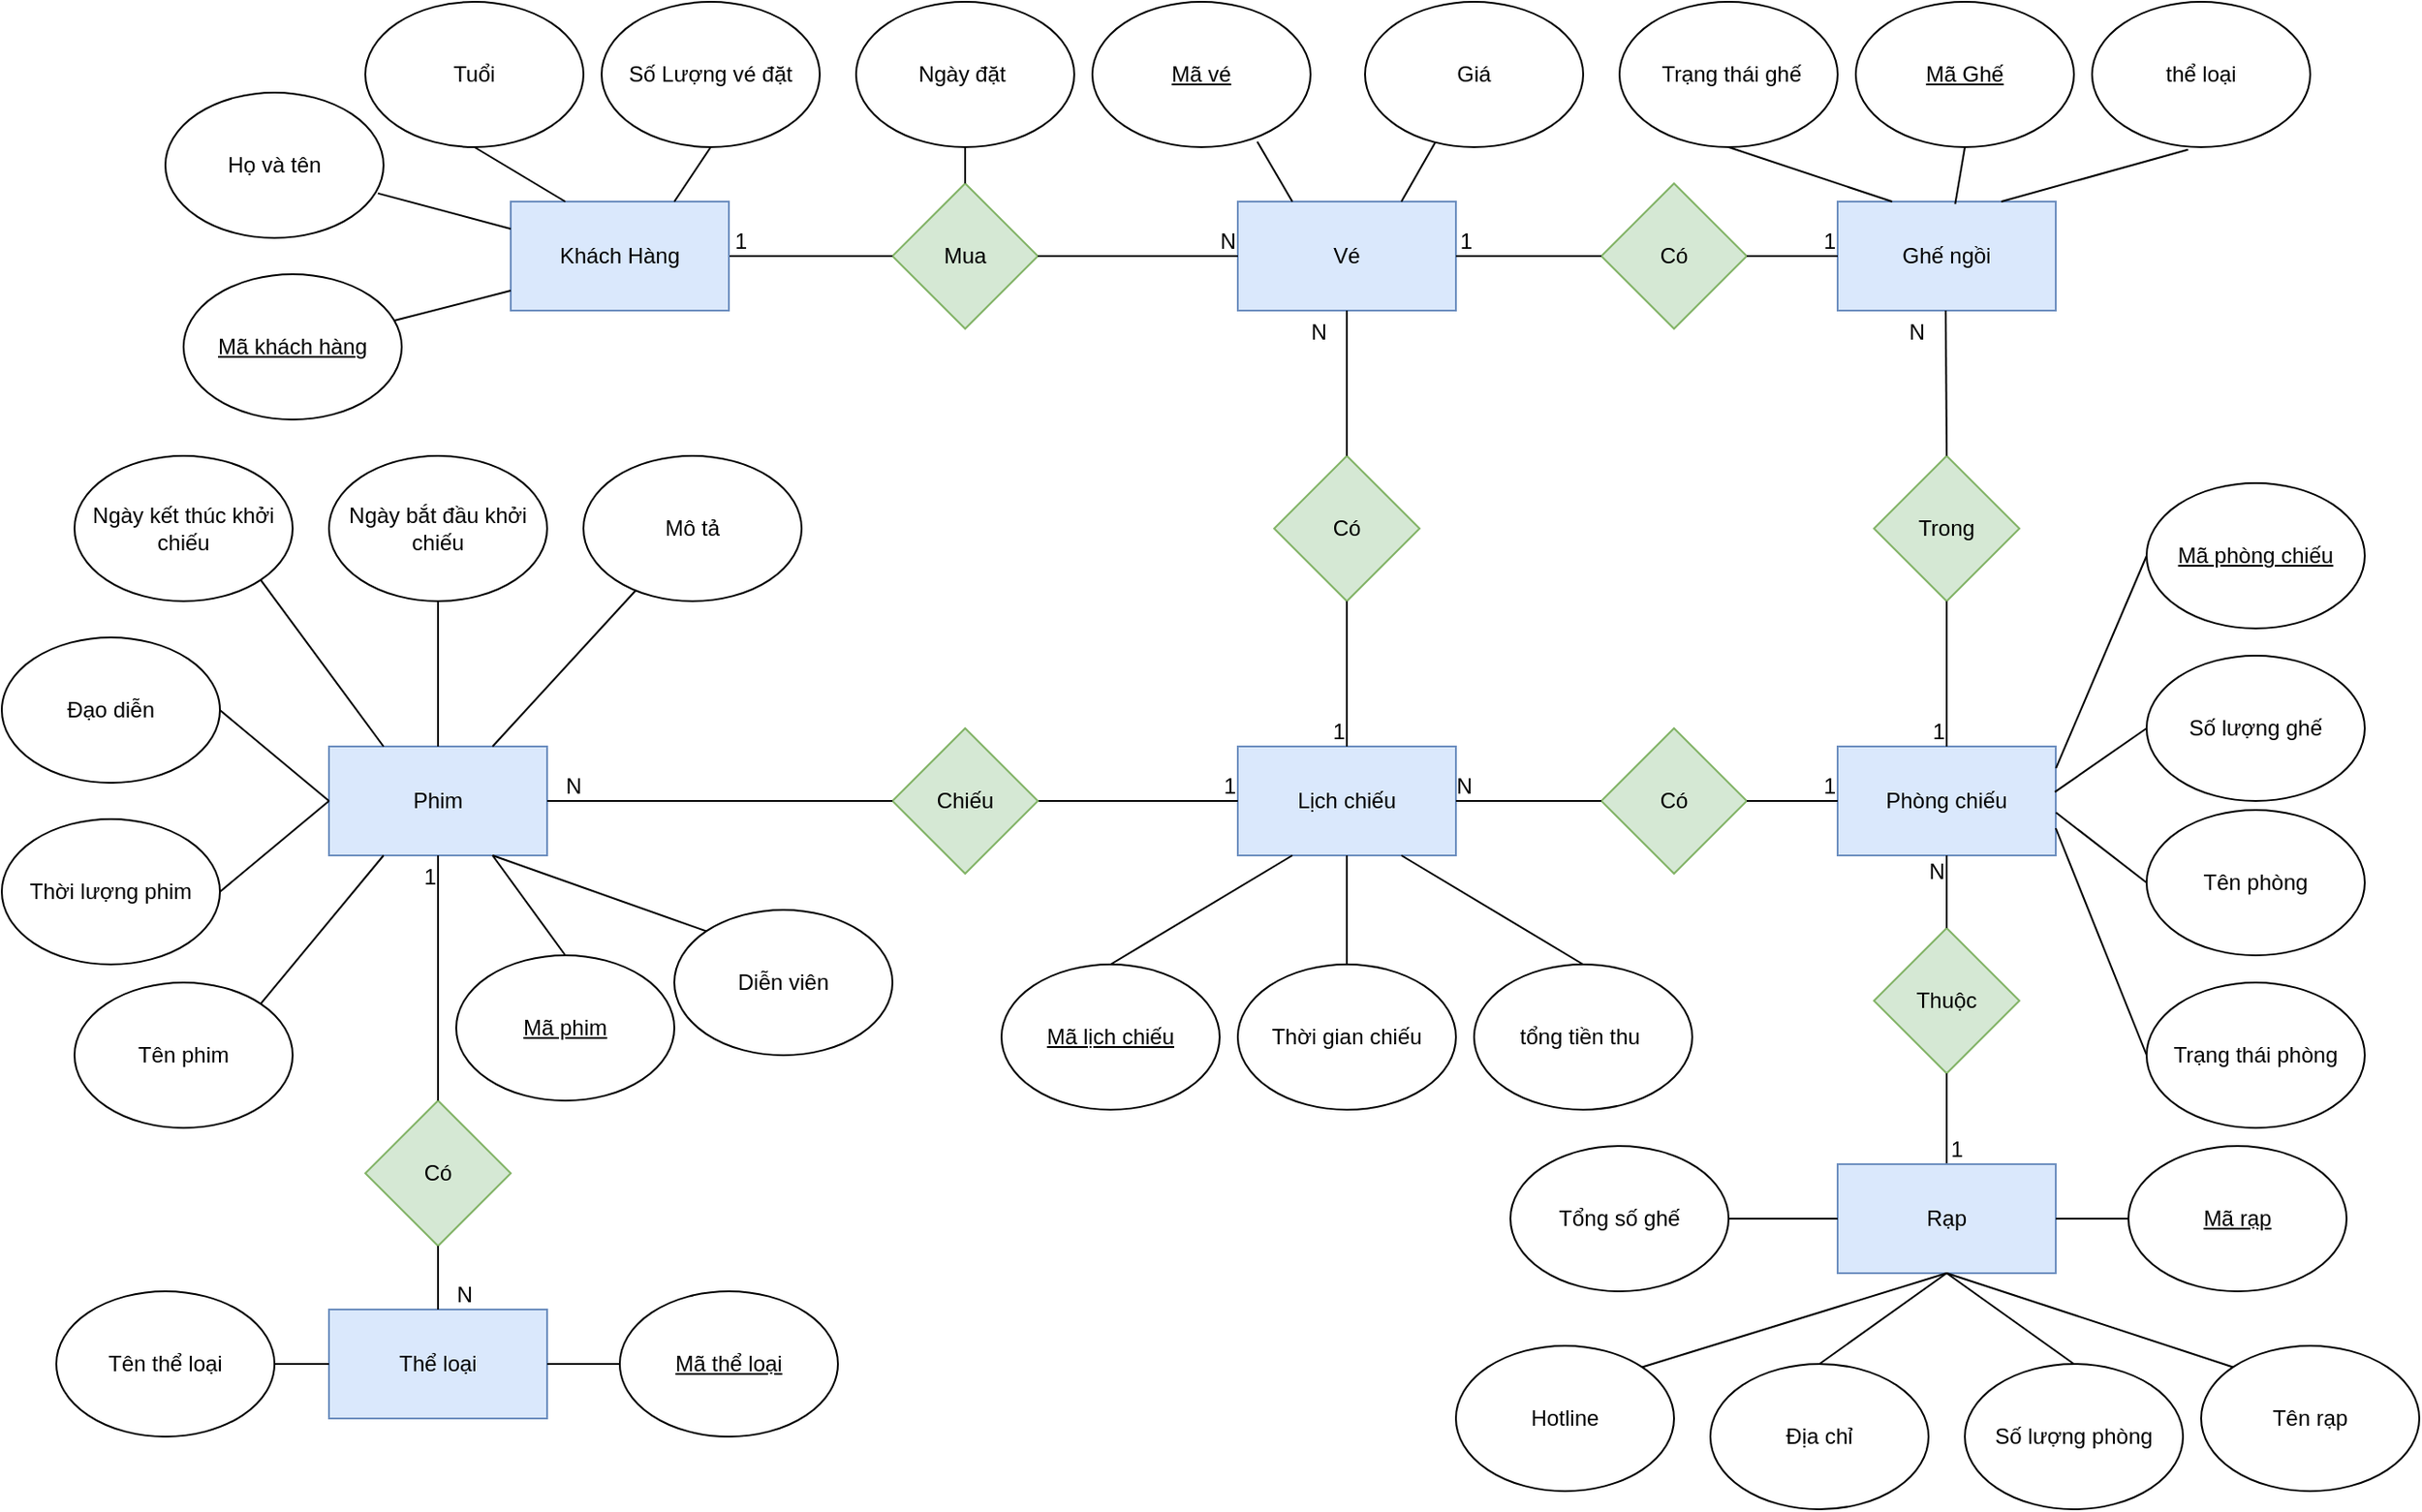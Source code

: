 <mxfile version="22.1.11" type="github">
  <diagram name="Page-1" id="MRQsqfmynDAEM94Wlj2t">
    <mxGraphModel dx="2920" dy="1992" grid="1" gridSize="10" guides="1" tooltips="1" connect="1" arrows="1" fold="1" page="1" pageScale="1" pageWidth="850" pageHeight="1100" math="0" shadow="0">
      <root>
        <mxCell id="0" />
        <mxCell id="1" parent="0" />
        <mxCell id="5ycVbWhDwv6Dx7vDLx_t-1" value="Mua" style="rhombus;whiteSpace=wrap;html=1;fillColor=#d5e8d4;strokeColor=#82b366;" vertex="1" parent="1">
          <mxGeometry x="-70" y="30" width="80" height="80" as="geometry" />
        </mxCell>
        <mxCell id="5ycVbWhDwv6Dx7vDLx_t-2" value="Vé" style="rounded=0;whiteSpace=wrap;html=1;fillColor=#dae8fc;strokeColor=#6c8ebf;" vertex="1" parent="1">
          <mxGeometry x="120" y="40" width="120" height="60" as="geometry" />
        </mxCell>
        <mxCell id="5ycVbWhDwv6Dx7vDLx_t-3" value="&lt;u&gt;Mã vé&lt;/u&gt;" style="ellipse;whiteSpace=wrap;html=1;" vertex="1" parent="1">
          <mxGeometry x="40" y="-70" width="120" height="80" as="geometry" />
        </mxCell>
        <mxCell id="5ycVbWhDwv6Dx7vDLx_t-4" value="" style="endArrow=none;html=1;rounded=0;entryX=0.756;entryY=0.963;entryDx=0;entryDy=0;exitX=0.25;exitY=0;exitDx=0;exitDy=0;entryPerimeter=0;" edge="1" parent="1" source="5ycVbWhDwv6Dx7vDLx_t-2" target="5ycVbWhDwv6Dx7vDLx_t-3">
          <mxGeometry width="50" height="50" relative="1" as="geometry">
            <mxPoint x="380" y="410" as="sourcePoint" />
            <mxPoint x="430" y="360" as="targetPoint" />
          </mxGeometry>
        </mxCell>
        <mxCell id="5ycVbWhDwv6Dx7vDLx_t-5" value="Giá" style="ellipse;whiteSpace=wrap;html=1;" vertex="1" parent="1">
          <mxGeometry x="190" y="-70" width="120" height="80" as="geometry" />
        </mxCell>
        <mxCell id="5ycVbWhDwv6Dx7vDLx_t-6" value="" style="endArrow=none;html=1;rounded=0;exitX=0.75;exitY=0;exitDx=0;exitDy=0;" edge="1" parent="1" source="5ycVbWhDwv6Dx7vDLx_t-2" target="5ycVbWhDwv6Dx7vDLx_t-5">
          <mxGeometry width="50" height="50" relative="1" as="geometry">
            <mxPoint x="450" y="160" as="sourcePoint" />
            <mxPoint x="500" y="110" as="targetPoint" />
          </mxGeometry>
        </mxCell>
        <mxCell id="5ycVbWhDwv6Dx7vDLx_t-7" value="Có" style="rhombus;whiteSpace=wrap;html=1;fillColor=#d5e8d4;strokeColor=#82b366;" vertex="1" parent="1">
          <mxGeometry x="320" y="30" width="80" height="80" as="geometry" />
        </mxCell>
        <mxCell id="5ycVbWhDwv6Dx7vDLx_t-8" value="Ghế ngồi" style="rounded=0;whiteSpace=wrap;html=1;fillColor=#dae8fc;strokeColor=#6c8ebf;" vertex="1" parent="1">
          <mxGeometry x="450" y="40" width="120" height="60" as="geometry" />
        </mxCell>
        <mxCell id="5ycVbWhDwv6Dx7vDLx_t-9" value="&amp;nbsp;Trạng thái ghế" style="ellipse;whiteSpace=wrap;html=1;" vertex="1" parent="1">
          <mxGeometry x="330" y="-70" width="120" height="80" as="geometry" />
        </mxCell>
        <mxCell id="5ycVbWhDwv6Dx7vDLx_t-10" value="thể loại" style="ellipse;whiteSpace=wrap;html=1;" vertex="1" parent="1">
          <mxGeometry x="590" y="-70" width="120" height="80" as="geometry" />
        </mxCell>
        <mxCell id="5ycVbWhDwv6Dx7vDLx_t-11" value="" style="endArrow=none;html=1;rounded=0;entryX=0.5;entryY=1;entryDx=0;entryDy=0;exitX=0.25;exitY=0;exitDx=0;exitDy=0;" edge="1" parent="1" source="5ycVbWhDwv6Dx7vDLx_t-8" target="5ycVbWhDwv6Dx7vDLx_t-9">
          <mxGeometry width="50" height="50" relative="1" as="geometry">
            <mxPoint x="240" y="220" as="sourcePoint" />
            <mxPoint x="290" y="170" as="targetPoint" />
          </mxGeometry>
        </mxCell>
        <mxCell id="5ycVbWhDwv6Dx7vDLx_t-12" value="" style="endArrow=none;html=1;rounded=0;entryX=0.44;entryY=1.017;entryDx=0;entryDy=0;entryPerimeter=0;" edge="1" parent="1" target="5ycVbWhDwv6Dx7vDLx_t-10">
          <mxGeometry width="50" height="50" relative="1" as="geometry">
            <mxPoint x="540" y="40" as="sourcePoint" />
            <mxPoint x="290" y="170" as="targetPoint" />
          </mxGeometry>
        </mxCell>
        <mxCell id="5ycVbWhDwv6Dx7vDLx_t-13" value="&lt;u&gt;Mã Ghế&lt;/u&gt;" style="ellipse;whiteSpace=wrap;html=1;" vertex="1" parent="1">
          <mxGeometry x="460" y="-70" width="120" height="80" as="geometry" />
        </mxCell>
        <mxCell id="5ycVbWhDwv6Dx7vDLx_t-14" value="" style="endArrow=none;html=1;rounded=0;entryX=0.5;entryY=1;entryDx=0;entryDy=0;exitX=0.539;exitY=0.022;exitDx=0;exitDy=0;exitPerimeter=0;" edge="1" parent="1" source="5ycVbWhDwv6Dx7vDLx_t-8" target="5ycVbWhDwv6Dx7vDLx_t-13">
          <mxGeometry width="50" height="50" relative="1" as="geometry">
            <mxPoint x="450" y="140" as="sourcePoint" />
            <mxPoint x="500" y="90" as="targetPoint" />
          </mxGeometry>
        </mxCell>
        <mxCell id="5ycVbWhDwv6Dx7vDLx_t-15" value="Lịch chiếu" style="rounded=0;whiteSpace=wrap;html=1;fillColor=#dae8fc;strokeColor=#6c8ebf;" vertex="1" parent="1">
          <mxGeometry x="120" y="340" width="120" height="60" as="geometry" />
        </mxCell>
        <mxCell id="5ycVbWhDwv6Dx7vDLx_t-16" value="&lt;u&gt;Mã lịch chiếu&lt;/u&gt;" style="ellipse;whiteSpace=wrap;html=1;" vertex="1" parent="1">
          <mxGeometry x="-10" y="460" width="120" height="80" as="geometry" />
        </mxCell>
        <mxCell id="5ycVbWhDwv6Dx7vDLx_t-17" value="" style="endArrow=none;html=1;rounded=0;exitX=0.5;exitY=0;exitDx=0;exitDy=0;entryX=0.25;entryY=1;entryDx=0;entryDy=0;" edge="1" parent="1" source="5ycVbWhDwv6Dx7vDLx_t-16" target="5ycVbWhDwv6Dx7vDLx_t-15">
          <mxGeometry width="50" height="50" relative="1" as="geometry">
            <mxPoint x="420" y="270" as="sourcePoint" />
            <mxPoint x="470" y="220" as="targetPoint" />
          </mxGeometry>
        </mxCell>
        <mxCell id="5ycVbWhDwv6Dx7vDLx_t-18" value="Thời gian chiếu" style="ellipse;whiteSpace=wrap;html=1;" vertex="1" parent="1">
          <mxGeometry x="120" y="460" width="120" height="80" as="geometry" />
        </mxCell>
        <mxCell id="5ycVbWhDwv6Dx7vDLx_t-19" value="" style="endArrow=none;html=1;rounded=0;exitX=0.5;exitY=0;exitDx=0;exitDy=0;entryX=0.5;entryY=1;entryDx=0;entryDy=0;" edge="1" parent="1" source="5ycVbWhDwv6Dx7vDLx_t-18" target="5ycVbWhDwv6Dx7vDLx_t-15">
          <mxGeometry width="50" height="50" relative="1" as="geometry">
            <mxPoint x="420" y="270" as="sourcePoint" />
            <mxPoint x="470" y="220" as="targetPoint" />
          </mxGeometry>
        </mxCell>
        <mxCell id="5ycVbWhDwv6Dx7vDLx_t-22" value="Có" style="rhombus;whiteSpace=wrap;html=1;fillColor=#d5e8d4;strokeColor=#82b366;" vertex="1" parent="1">
          <mxGeometry x="140" y="180" width="80" height="80" as="geometry" />
        </mxCell>
        <mxCell id="5ycVbWhDwv6Dx7vDLx_t-23" value="" style="endArrow=none;html=1;rounded=0;exitX=1;exitY=0.5;exitDx=0;exitDy=0;entryX=0;entryY=0.5;entryDx=0;entryDy=0;" edge="1" parent="1" source="5ycVbWhDwv6Dx7vDLx_t-1" target="5ycVbWhDwv6Dx7vDLx_t-2">
          <mxGeometry relative="1" as="geometry">
            <mxPoint x="480" y="380" as="sourcePoint" />
            <mxPoint x="640" y="380" as="targetPoint" />
          </mxGeometry>
        </mxCell>
        <mxCell id="5ycVbWhDwv6Dx7vDLx_t-24" value="N" style="resizable=0;html=1;whiteSpace=wrap;align=right;verticalAlign=bottom;" connectable="0" vertex="1" parent="5ycVbWhDwv6Dx7vDLx_t-23">
          <mxGeometry x="1" relative="1" as="geometry" />
        </mxCell>
        <mxCell id="5ycVbWhDwv6Dx7vDLx_t-25" value="" style="endArrow=none;html=1;rounded=0;entryX=1;entryY=0.5;entryDx=0;entryDy=0;exitX=0;exitY=0.5;exitDx=0;exitDy=0;" edge="1" parent="1" source="5ycVbWhDwv6Dx7vDLx_t-1" target="5ycVbWhDwv6Dx7vDLx_t-73">
          <mxGeometry relative="1" as="geometry">
            <mxPoint x="130" y="170" as="sourcePoint" />
            <mxPoint x="80" y="170" as="targetPoint" />
            <Array as="points" />
          </mxGeometry>
        </mxCell>
        <mxCell id="5ycVbWhDwv6Dx7vDLx_t-26" value="1" style="resizable=0;html=1;whiteSpace=wrap;align=right;verticalAlign=bottom;" connectable="0" vertex="1" parent="5ycVbWhDwv6Dx7vDLx_t-25">
          <mxGeometry x="1" relative="1" as="geometry">
            <mxPoint x="11" as="offset" />
          </mxGeometry>
        </mxCell>
        <mxCell id="5ycVbWhDwv6Dx7vDLx_t-27" value="" style="endArrow=none;html=1;rounded=0;entryX=1;entryY=0.5;entryDx=0;entryDy=0;exitX=0;exitY=0.5;exitDx=0;exitDy=0;" edge="1" parent="1" source="5ycVbWhDwv6Dx7vDLx_t-7" target="5ycVbWhDwv6Dx7vDLx_t-2">
          <mxGeometry relative="1" as="geometry">
            <mxPoint x="440" y="300" as="sourcePoint" />
            <mxPoint x="600" y="300" as="targetPoint" />
          </mxGeometry>
        </mxCell>
        <mxCell id="5ycVbWhDwv6Dx7vDLx_t-28" value="1" style="resizable=0;html=1;whiteSpace=wrap;align=right;verticalAlign=bottom;" connectable="0" vertex="1" parent="5ycVbWhDwv6Dx7vDLx_t-27">
          <mxGeometry x="1" relative="1" as="geometry">
            <mxPoint x="10" as="offset" />
          </mxGeometry>
        </mxCell>
        <mxCell id="5ycVbWhDwv6Dx7vDLx_t-29" value="" style="endArrow=none;html=1;rounded=0;exitX=1;exitY=0.5;exitDx=0;exitDy=0;entryX=0;entryY=0.5;entryDx=0;entryDy=0;" edge="1" parent="1" source="5ycVbWhDwv6Dx7vDLx_t-7" target="5ycVbWhDwv6Dx7vDLx_t-8">
          <mxGeometry relative="1" as="geometry">
            <mxPoint x="600" y="170" as="sourcePoint" />
            <mxPoint x="650" y="170" as="targetPoint" />
          </mxGeometry>
        </mxCell>
        <mxCell id="5ycVbWhDwv6Dx7vDLx_t-30" value="1" style="resizable=0;html=1;whiteSpace=wrap;align=right;verticalAlign=bottom;" connectable="0" vertex="1" parent="5ycVbWhDwv6Dx7vDLx_t-29">
          <mxGeometry x="1" relative="1" as="geometry" />
        </mxCell>
        <mxCell id="5ycVbWhDwv6Dx7vDLx_t-31" value="" style="endArrow=none;html=1;rounded=0;entryX=0.5;entryY=1;entryDx=0;entryDy=0;exitX=0.5;exitY=0;exitDx=0;exitDy=0;" edge="1" parent="1" source="5ycVbWhDwv6Dx7vDLx_t-22" target="5ycVbWhDwv6Dx7vDLx_t-2">
          <mxGeometry relative="1" as="geometry">
            <mxPoint x="330" y="280" as="sourcePoint" />
            <mxPoint x="490" y="280" as="targetPoint" />
          </mxGeometry>
        </mxCell>
        <mxCell id="5ycVbWhDwv6Dx7vDLx_t-32" value="N" style="resizable=0;html=1;whiteSpace=wrap;align=right;verticalAlign=bottom;" connectable="0" vertex="1" parent="5ycVbWhDwv6Dx7vDLx_t-31">
          <mxGeometry x="1" relative="1" as="geometry">
            <mxPoint x="-10" y="20" as="offset" />
          </mxGeometry>
        </mxCell>
        <mxCell id="5ycVbWhDwv6Dx7vDLx_t-130" value="1" style="resizable=0;html=1;whiteSpace=wrap;align=right;verticalAlign=bottom;" connectable="0" vertex="1" parent="5ycVbWhDwv6Dx7vDLx_t-31">
          <mxGeometry x="1" relative="1" as="geometry">
            <mxPoint y="240" as="offset" />
          </mxGeometry>
        </mxCell>
        <mxCell id="5ycVbWhDwv6Dx7vDLx_t-33" value="" style="endArrow=none;html=1;rounded=0;exitX=0.5;exitY=0;exitDx=0;exitDy=0;entryX=0.5;entryY=1;entryDx=0;entryDy=0;" edge="1" parent="1" source="5ycVbWhDwv6Dx7vDLx_t-15" target="5ycVbWhDwv6Dx7vDLx_t-22">
          <mxGeometry relative="1" as="geometry">
            <mxPoint x="240" y="420" as="sourcePoint" />
            <mxPoint x="360" y="410" as="targetPoint" />
          </mxGeometry>
        </mxCell>
        <mxCell id="5ycVbWhDwv6Dx7vDLx_t-35" value="Phòng chiếu" style="rounded=0;whiteSpace=wrap;html=1;fillColor=#dae8fc;strokeColor=#6c8ebf;" vertex="1" parent="1">
          <mxGeometry x="450" y="340" width="120" height="60" as="geometry" />
        </mxCell>
        <mxCell id="5ycVbWhDwv6Dx7vDLx_t-36" value="&lt;u&gt;Mã phòng chiếu&lt;/u&gt;" style="ellipse;whiteSpace=wrap;html=1;" vertex="1" parent="1">
          <mxGeometry x="620" y="195" width="120" height="80" as="geometry" />
        </mxCell>
        <mxCell id="5ycVbWhDwv6Dx7vDLx_t-37" value="Số lượng ghế" style="ellipse;whiteSpace=wrap;html=1;" vertex="1" parent="1">
          <mxGeometry x="620" y="290" width="120" height="80" as="geometry" />
        </mxCell>
        <mxCell id="5ycVbWhDwv6Dx7vDLx_t-38" value="Tên phòng" style="ellipse;whiteSpace=wrap;html=1;" vertex="1" parent="1">
          <mxGeometry x="620" y="375" width="120" height="80" as="geometry" />
        </mxCell>
        <mxCell id="5ycVbWhDwv6Dx7vDLx_t-39" value="" style="endArrow=none;html=1;rounded=0;entryX=0;entryY=0.5;entryDx=0;entryDy=0;exitX=1.001;exitY=0.199;exitDx=0;exitDy=0;exitPerimeter=0;" edge="1" parent="1" source="5ycVbWhDwv6Dx7vDLx_t-35" target="5ycVbWhDwv6Dx7vDLx_t-36">
          <mxGeometry width="50" height="50" relative="1" as="geometry">
            <mxPoint x="590" y="500" as="sourcePoint" />
            <mxPoint x="640" y="450" as="targetPoint" />
          </mxGeometry>
        </mxCell>
        <mxCell id="5ycVbWhDwv6Dx7vDLx_t-40" value="" style="endArrow=none;html=1;rounded=0;entryX=0;entryY=0.5;entryDx=0;entryDy=0;exitX=0.996;exitY=0.418;exitDx=0;exitDy=0;exitPerimeter=0;" edge="1" parent="1" source="5ycVbWhDwv6Dx7vDLx_t-35" target="5ycVbWhDwv6Dx7vDLx_t-37">
          <mxGeometry width="50" height="50" relative="1" as="geometry">
            <mxPoint x="590" y="500" as="sourcePoint" />
            <mxPoint x="640" y="450" as="targetPoint" />
          </mxGeometry>
        </mxCell>
        <mxCell id="5ycVbWhDwv6Dx7vDLx_t-41" value="" style="endArrow=none;html=1;rounded=0;entryX=0;entryY=0.5;entryDx=0;entryDy=0;exitX=1.001;exitY=0.606;exitDx=0;exitDy=0;exitPerimeter=0;" edge="1" parent="1" source="5ycVbWhDwv6Dx7vDLx_t-35" target="5ycVbWhDwv6Dx7vDLx_t-38">
          <mxGeometry width="50" height="50" relative="1" as="geometry">
            <mxPoint x="590" y="500" as="sourcePoint" />
            <mxPoint x="640" y="450" as="targetPoint" />
          </mxGeometry>
        </mxCell>
        <mxCell id="5ycVbWhDwv6Dx7vDLx_t-42" value="Có" style="rhombus;whiteSpace=wrap;html=1;fillColor=#d5e8d4;strokeColor=#82b366;" vertex="1" parent="1">
          <mxGeometry x="320" y="330" width="80" height="80" as="geometry" />
        </mxCell>
        <mxCell id="5ycVbWhDwv6Dx7vDLx_t-43" value="" style="endArrow=none;html=1;rounded=0;entryX=1;entryY=0.5;entryDx=0;entryDy=0;exitX=0;exitY=0.5;exitDx=0;exitDy=0;" edge="1" parent="1" source="5ycVbWhDwv6Dx7vDLx_t-42" target="5ycVbWhDwv6Dx7vDLx_t-15">
          <mxGeometry relative="1" as="geometry">
            <mxPoint x="370" y="370" as="sourcePoint" />
            <mxPoint x="490" y="330" as="targetPoint" />
          </mxGeometry>
        </mxCell>
        <mxCell id="5ycVbWhDwv6Dx7vDLx_t-44" value="N" style="resizable=0;html=1;whiteSpace=wrap;align=right;verticalAlign=bottom;" connectable="0" vertex="1" parent="5ycVbWhDwv6Dx7vDLx_t-43">
          <mxGeometry x="1" relative="1" as="geometry">
            <mxPoint x="10" as="offset" />
          </mxGeometry>
        </mxCell>
        <mxCell id="5ycVbWhDwv6Dx7vDLx_t-45" value="" style="endArrow=none;html=1;rounded=0;exitX=1;exitY=0.5;exitDx=0;exitDy=0;entryX=0;entryY=0.5;entryDx=0;entryDy=0;" edge="1" parent="1" source="5ycVbWhDwv6Dx7vDLx_t-42" target="5ycVbWhDwv6Dx7vDLx_t-35">
          <mxGeometry relative="1" as="geometry">
            <mxPoint x="500" y="370" as="sourcePoint" />
            <mxPoint x="660" y="370" as="targetPoint" />
          </mxGeometry>
        </mxCell>
        <mxCell id="5ycVbWhDwv6Dx7vDLx_t-46" value="1" style="resizable=0;html=1;whiteSpace=wrap;align=right;verticalAlign=bottom;" connectable="0" vertex="1" parent="5ycVbWhDwv6Dx7vDLx_t-45">
          <mxGeometry x="1" relative="1" as="geometry" />
        </mxCell>
        <mxCell id="5ycVbWhDwv6Dx7vDLx_t-47" value="Thuộc" style="rhombus;whiteSpace=wrap;html=1;fillColor=#d5e8d4;strokeColor=#82b366;" vertex="1" parent="1">
          <mxGeometry x="470" y="440" width="80" height="80" as="geometry" />
        </mxCell>
        <mxCell id="5ycVbWhDwv6Dx7vDLx_t-48" value="" style="endArrow=none;html=1;rounded=0;entryX=0.5;entryY=1;entryDx=0;entryDy=0;exitX=0.5;exitY=0;exitDx=0;exitDy=0;" edge="1" parent="1" source="5ycVbWhDwv6Dx7vDLx_t-47" target="5ycVbWhDwv6Dx7vDLx_t-35">
          <mxGeometry relative="1" as="geometry">
            <mxPoint x="640" y="500" as="sourcePoint" />
            <mxPoint x="800" y="500" as="targetPoint" />
          </mxGeometry>
        </mxCell>
        <mxCell id="5ycVbWhDwv6Dx7vDLx_t-49" value="N" style="resizable=0;html=1;whiteSpace=wrap;align=right;verticalAlign=bottom;" connectable="0" vertex="1" parent="5ycVbWhDwv6Dx7vDLx_t-48">
          <mxGeometry x="1" relative="1" as="geometry">
            <mxPoint y="17" as="offset" />
          </mxGeometry>
        </mxCell>
        <mxCell id="5ycVbWhDwv6Dx7vDLx_t-50" value="" style="endArrow=none;html=1;rounded=0;entryX=0.5;entryY=0;entryDx=0;entryDy=0;exitX=0.5;exitY=1;exitDx=0;exitDy=0;" edge="1" parent="1" source="5ycVbWhDwv6Dx7vDLx_t-47" target="5ycVbWhDwv6Dx7vDLx_t-52">
          <mxGeometry relative="1" as="geometry">
            <mxPoint x="580" y="600" as="sourcePoint" />
            <mxPoint x="740" y="600" as="targetPoint" />
          </mxGeometry>
        </mxCell>
        <mxCell id="5ycVbWhDwv6Dx7vDLx_t-51" value="1" style="resizable=0;html=1;whiteSpace=wrap;align=right;verticalAlign=bottom;" connectable="0" vertex="1" parent="5ycVbWhDwv6Dx7vDLx_t-50">
          <mxGeometry x="1" relative="1" as="geometry">
            <mxPoint x="10" as="offset" />
          </mxGeometry>
        </mxCell>
        <mxCell id="5ycVbWhDwv6Dx7vDLx_t-52" value="Rạp" style="rounded=0;whiteSpace=wrap;html=1;fillColor=#dae8fc;strokeColor=#6c8ebf;" vertex="1" parent="1">
          <mxGeometry x="450" y="570" width="120" height="60" as="geometry" />
        </mxCell>
        <mxCell id="5ycVbWhDwv6Dx7vDLx_t-53" value="&lt;u&gt;Mã rạp&lt;/u&gt;" style="ellipse;whiteSpace=wrap;html=1;" vertex="1" parent="1">
          <mxGeometry x="610" y="560" width="120" height="80" as="geometry" />
        </mxCell>
        <mxCell id="5ycVbWhDwv6Dx7vDLx_t-54" value="" style="endArrow=none;html=1;rounded=0;entryX=1;entryY=0.5;entryDx=0;entryDy=0;exitX=0;exitY=0.5;exitDx=0;exitDy=0;" edge="1" parent="1" source="5ycVbWhDwv6Dx7vDLx_t-53" target="5ycVbWhDwv6Dx7vDLx_t-52">
          <mxGeometry width="50" height="50" relative="1" as="geometry">
            <mxPoint x="510" y="600" as="sourcePoint" />
            <mxPoint x="560" y="550" as="targetPoint" />
          </mxGeometry>
        </mxCell>
        <mxCell id="5ycVbWhDwv6Dx7vDLx_t-55" value="Tên rạp" style="ellipse;whiteSpace=wrap;html=1;" vertex="1" parent="1">
          <mxGeometry x="650" y="670" width="120" height="80" as="geometry" />
        </mxCell>
        <mxCell id="5ycVbWhDwv6Dx7vDLx_t-56" value="" style="endArrow=none;html=1;rounded=0;entryX=0.5;entryY=1;entryDx=0;entryDy=0;exitX=0;exitY=0;exitDx=0;exitDy=0;" edge="1" parent="1" source="5ycVbWhDwv6Dx7vDLx_t-55" target="5ycVbWhDwv6Dx7vDLx_t-52">
          <mxGeometry width="50" height="50" relative="1" as="geometry">
            <mxPoint x="500" y="760" as="sourcePoint" />
            <mxPoint x="550" y="710" as="targetPoint" />
          </mxGeometry>
        </mxCell>
        <mxCell id="5ycVbWhDwv6Dx7vDLx_t-57" value="Trong" style="rhombus;whiteSpace=wrap;html=1;fillColor=#d5e8d4;strokeColor=#82b366;" vertex="1" parent="1">
          <mxGeometry x="470" y="180" width="80" height="80" as="geometry" />
        </mxCell>
        <mxCell id="5ycVbWhDwv6Dx7vDLx_t-58" value="" style="endArrow=none;html=1;rounded=0;entryX=0.5;entryY=1;entryDx=0;entryDy=0;exitX=0.5;exitY=0;exitDx=0;exitDy=0;" edge="1" parent="1" source="5ycVbWhDwv6Dx7vDLx_t-57">
          <mxGeometry relative="1" as="geometry">
            <mxPoint x="509" y="150" as="sourcePoint" />
            <mxPoint x="509.47" y="100" as="targetPoint" />
          </mxGeometry>
        </mxCell>
        <mxCell id="5ycVbWhDwv6Dx7vDLx_t-59" value="N" style="resizable=0;html=1;whiteSpace=wrap;align=right;verticalAlign=bottom;" connectable="0" vertex="1" parent="5ycVbWhDwv6Dx7vDLx_t-58">
          <mxGeometry x="1" relative="1" as="geometry">
            <mxPoint x="-10" y="20" as="offset" />
          </mxGeometry>
        </mxCell>
        <mxCell id="5ycVbWhDwv6Dx7vDLx_t-60" value="" style="endArrow=none;html=1;rounded=0;exitX=0.5;exitY=1;exitDx=0;exitDy=0;entryX=0.5;entryY=0;entryDx=0;entryDy=0;" edge="1" parent="1" source="5ycVbWhDwv6Dx7vDLx_t-57" target="5ycVbWhDwv6Dx7vDLx_t-35">
          <mxGeometry relative="1" as="geometry">
            <mxPoint x="630" y="360" as="sourcePoint" />
            <mxPoint x="790" y="360" as="targetPoint" />
          </mxGeometry>
        </mxCell>
        <mxCell id="5ycVbWhDwv6Dx7vDLx_t-61" value="1" style="resizable=0;html=1;whiteSpace=wrap;align=right;verticalAlign=bottom;" connectable="0" vertex="1" parent="5ycVbWhDwv6Dx7vDLx_t-60">
          <mxGeometry x="1" relative="1" as="geometry" />
        </mxCell>
        <mxCell id="5ycVbWhDwv6Dx7vDLx_t-62" value="" style="endArrow=none;html=1;rounded=0;entryX=0;entryY=0.5;entryDx=0;entryDy=0;exitX=1;exitY=0.5;exitDx=0;exitDy=0;" edge="1" parent="1" source="5ycVbWhDwv6Dx7vDLx_t-64" target="5ycVbWhDwv6Dx7vDLx_t-15">
          <mxGeometry relative="1" as="geometry">
            <mxPoint x="20" y="370" as="sourcePoint" />
            <mxPoint x="90" y="390" as="targetPoint" />
          </mxGeometry>
        </mxCell>
        <mxCell id="5ycVbWhDwv6Dx7vDLx_t-63" value="1" style="resizable=0;html=1;whiteSpace=wrap;align=right;verticalAlign=bottom;" connectable="0" vertex="1" parent="5ycVbWhDwv6Dx7vDLx_t-62">
          <mxGeometry x="1" relative="1" as="geometry" />
        </mxCell>
        <mxCell id="5ycVbWhDwv6Dx7vDLx_t-64" value="Chiếu" style="rhombus;whiteSpace=wrap;html=1;fillColor=#d5e8d4;strokeColor=#82b366;" vertex="1" parent="1">
          <mxGeometry x="-70" y="330" width="80" height="80" as="geometry" />
        </mxCell>
        <mxCell id="5ycVbWhDwv6Dx7vDLx_t-65" value="Phim" style="rounded=0;whiteSpace=wrap;html=1;fillColor=#dae8fc;strokeColor=#6c8ebf;" vertex="1" parent="1">
          <mxGeometry x="-380" y="340" width="120" height="60" as="geometry" />
        </mxCell>
        <mxCell id="5ycVbWhDwv6Dx7vDLx_t-67" value="&lt;u&gt;Mã phim&lt;/u&gt;" style="ellipse;whiteSpace=wrap;html=1;" vertex="1" parent="1">
          <mxGeometry x="-310" y="455" width="120" height="80" as="geometry" />
        </mxCell>
        <mxCell id="5ycVbWhDwv6Dx7vDLx_t-69" value="" style="endArrow=none;html=1;rounded=0;exitX=0.5;exitY=0;exitDx=0;exitDy=0;" edge="1" parent="1" source="5ycVbWhDwv6Dx7vDLx_t-67">
          <mxGeometry width="50" height="50" relative="1" as="geometry">
            <mxPoint x="-20" y="570" as="sourcePoint" />
            <mxPoint x="-290" y="400" as="targetPoint" />
          </mxGeometry>
        </mxCell>
        <mxCell id="5ycVbWhDwv6Dx7vDLx_t-70" value="Thời lượng phim" style="ellipse;whiteSpace=wrap;html=1;" vertex="1" parent="1">
          <mxGeometry x="-560" y="380" width="120" height="80" as="geometry" />
        </mxCell>
        <mxCell id="5ycVbWhDwv6Dx7vDLx_t-71" value="" style="endArrow=none;html=1;rounded=0;exitX=1;exitY=0.5;exitDx=0;exitDy=0;" edge="1" parent="1" source="5ycVbWhDwv6Dx7vDLx_t-70">
          <mxGeometry width="50" height="50" relative="1" as="geometry">
            <mxPoint x="-130" y="580" as="sourcePoint" />
            <mxPoint x="-380" y="370" as="targetPoint" />
            <Array as="points" />
          </mxGeometry>
        </mxCell>
        <mxCell id="5ycVbWhDwv6Dx7vDLx_t-72" value="Thể loại" style="rounded=0;whiteSpace=wrap;html=1;fillColor=#dae8fc;strokeColor=#6c8ebf;" vertex="1" parent="1">
          <mxGeometry x="-380" y="650" width="120" height="60" as="geometry" />
        </mxCell>
        <mxCell id="5ycVbWhDwv6Dx7vDLx_t-73" value="Khách Hàng" style="rounded=0;whiteSpace=wrap;html=1;fillColor=#dae8fc;strokeColor=#6c8ebf;" vertex="1" parent="1">
          <mxGeometry x="-280" y="40" width="120" height="60" as="geometry" />
        </mxCell>
        <mxCell id="5ycVbWhDwv6Dx7vDLx_t-74" value="Có" style="rhombus;whiteSpace=wrap;html=1;fillColor=#d5e8d4;strokeColor=#82b366;" vertex="1" parent="1">
          <mxGeometry x="-360" y="535" width="80" height="80" as="geometry" />
        </mxCell>
        <mxCell id="5ycVbWhDwv6Dx7vDLx_t-75" value="" style="endArrow=none;html=1;rounded=0;exitX=0.5;exitY=0;exitDx=0;exitDy=0;" edge="1" parent="1" source="5ycVbWhDwv6Dx7vDLx_t-74">
          <mxGeometry relative="1" as="geometry">
            <mxPoint x="-10" y="400" as="sourcePoint" />
            <mxPoint x="-320" y="400" as="targetPoint" />
            <Array as="points" />
          </mxGeometry>
        </mxCell>
        <mxCell id="5ycVbWhDwv6Dx7vDLx_t-76" value="1" style="resizable=0;html=1;whiteSpace=wrap;align=right;verticalAlign=bottom;" connectable="0" vertex="1" parent="5ycVbWhDwv6Dx7vDLx_t-75">
          <mxGeometry x="1" relative="1" as="geometry">
            <mxPoint y="20" as="offset" />
          </mxGeometry>
        </mxCell>
        <mxCell id="5ycVbWhDwv6Dx7vDLx_t-77" value="" style="endArrow=none;html=1;rounded=0;entryX=0.5;entryY=0;entryDx=0;entryDy=0;exitX=0.5;exitY=1;exitDx=0;exitDy=0;" edge="1" parent="1" source="5ycVbWhDwv6Dx7vDLx_t-74" target="5ycVbWhDwv6Dx7vDLx_t-72">
          <mxGeometry relative="1" as="geometry">
            <mxPoint x="-170" y="540" as="sourcePoint" />
            <mxPoint x="150" y="400" as="targetPoint" />
          </mxGeometry>
        </mxCell>
        <mxCell id="5ycVbWhDwv6Dx7vDLx_t-78" value="N" style="resizable=0;html=1;whiteSpace=wrap;align=right;verticalAlign=bottom;" connectable="0" vertex="1" parent="5ycVbWhDwv6Dx7vDLx_t-77">
          <mxGeometry x="1" relative="1" as="geometry">
            <mxPoint x="20" as="offset" />
          </mxGeometry>
        </mxCell>
        <mxCell id="5ycVbWhDwv6Dx7vDLx_t-79" value="&lt;u&gt;Mã thể loại&lt;/u&gt;" style="ellipse;whiteSpace=wrap;html=1;" vertex="1" parent="1">
          <mxGeometry x="-220" y="640" width="120" height="80" as="geometry" />
        </mxCell>
        <mxCell id="5ycVbWhDwv6Dx7vDLx_t-80" value="" style="endArrow=none;html=1;rounded=0;exitX=0;exitY=0.5;exitDx=0;exitDy=0;entryX=1;entryY=0.5;entryDx=0;entryDy=0;" edge="1" parent="1" source="5ycVbWhDwv6Dx7vDLx_t-79" target="5ycVbWhDwv6Dx7vDLx_t-72">
          <mxGeometry width="50" height="50" relative="1" as="geometry">
            <mxPoint x="280" y="949.62" as="sourcePoint" />
            <mxPoint x="330" y="899.62" as="targetPoint" />
          </mxGeometry>
        </mxCell>
        <mxCell id="5ycVbWhDwv6Dx7vDLx_t-81" value="Tên thể loại" style="ellipse;whiteSpace=wrap;html=1;" vertex="1" parent="1">
          <mxGeometry x="-530" y="640" width="120" height="80" as="geometry" />
        </mxCell>
        <mxCell id="5ycVbWhDwv6Dx7vDLx_t-82" value="" style="endArrow=none;html=1;rounded=0;entryX=0;entryY=0.5;entryDx=0;entryDy=0;exitX=1;exitY=0.5;exitDx=0;exitDy=0;" edge="1" parent="1" source="5ycVbWhDwv6Dx7vDLx_t-81" target="5ycVbWhDwv6Dx7vDLx_t-72">
          <mxGeometry width="50" height="50" relative="1" as="geometry">
            <mxPoint x="-210" y="919.62" as="sourcePoint" />
            <mxPoint x="-160" y="869.62" as="targetPoint" />
          </mxGeometry>
        </mxCell>
        <mxCell id="5ycVbWhDwv6Dx7vDLx_t-83" value="Trạng thái phòng" style="ellipse;whiteSpace=wrap;html=1;" vertex="1" parent="1">
          <mxGeometry x="620" y="470" width="120" height="80" as="geometry" />
        </mxCell>
        <mxCell id="5ycVbWhDwv6Dx7vDLx_t-84" value="" style="endArrow=none;html=1;rounded=0;entryX=1;entryY=0.75;entryDx=0;entryDy=0;exitX=0;exitY=0.5;exitDx=0;exitDy=0;" edge="1" parent="1" source="5ycVbWhDwv6Dx7vDLx_t-83" target="5ycVbWhDwv6Dx7vDLx_t-35">
          <mxGeometry width="50" height="50" relative="1" as="geometry">
            <mxPoint x="560" y="490" as="sourcePoint" />
            <mxPoint x="610" y="440" as="targetPoint" />
          </mxGeometry>
        </mxCell>
        <mxCell id="5ycVbWhDwv6Dx7vDLx_t-85" value="Số Lượng vé đặt" style="ellipse;whiteSpace=wrap;html=1;" vertex="1" parent="1">
          <mxGeometry x="-230" y="-70" width="120" height="80" as="geometry" />
        </mxCell>
        <mxCell id="5ycVbWhDwv6Dx7vDLx_t-86" value="Ngày đặt&amp;nbsp;" style="ellipse;whiteSpace=wrap;html=1;" vertex="1" parent="1">
          <mxGeometry x="-90" y="-70" width="120" height="80" as="geometry" />
        </mxCell>
        <mxCell id="5ycVbWhDwv6Dx7vDLx_t-89" value="" style="endArrow=none;html=1;rounded=0;entryX=0.5;entryY=1;entryDx=0;entryDy=0;exitX=0.5;exitY=0;exitDx=0;exitDy=0;" edge="1" parent="1" source="5ycVbWhDwv6Dx7vDLx_t-1" target="5ycVbWhDwv6Dx7vDLx_t-86">
          <mxGeometry width="50" height="50" relative="1" as="geometry">
            <mxPoint x="200" y="120" as="sourcePoint" />
            <mxPoint x="250" y="70" as="targetPoint" />
          </mxGeometry>
        </mxCell>
        <mxCell id="5ycVbWhDwv6Dx7vDLx_t-90" value="" style="endArrow=none;html=1;rounded=0;entryX=0.5;entryY=1;entryDx=0;entryDy=0;exitX=0.75;exitY=0;exitDx=0;exitDy=0;" edge="1" parent="1" source="5ycVbWhDwv6Dx7vDLx_t-73" target="5ycVbWhDwv6Dx7vDLx_t-85">
          <mxGeometry width="50" height="50" relative="1" as="geometry">
            <mxPoint x="460" y="480" as="sourcePoint" />
            <mxPoint x="510" y="430" as="targetPoint" />
          </mxGeometry>
        </mxCell>
        <mxCell id="5ycVbWhDwv6Dx7vDLx_t-91" value="Số lượng phòng" style="ellipse;whiteSpace=wrap;html=1;" vertex="1" parent="1">
          <mxGeometry x="520" y="680" width="120" height="80" as="geometry" />
        </mxCell>
        <mxCell id="5ycVbWhDwv6Dx7vDLx_t-92" value="" style="endArrow=none;html=1;rounded=0;exitX=0.5;exitY=0;exitDx=0;exitDy=0;entryX=0.5;entryY=1;entryDx=0;entryDy=0;" edge="1" parent="1" source="5ycVbWhDwv6Dx7vDLx_t-91" target="5ycVbWhDwv6Dx7vDLx_t-52">
          <mxGeometry width="50" height="50" relative="1" as="geometry">
            <mxPoint x="290" y="680" as="sourcePoint" />
            <mxPoint x="570" y="630" as="targetPoint" />
          </mxGeometry>
        </mxCell>
        <mxCell id="5ycVbWhDwv6Dx7vDLx_t-93" value="" style="endArrow=none;html=1;rounded=0;exitX=0;exitY=0.5;exitDx=0;exitDy=0;entryX=1;entryY=0.5;entryDx=0;entryDy=0;" edge="1" parent="1" source="5ycVbWhDwv6Dx7vDLx_t-64" target="5ycVbWhDwv6Dx7vDLx_t-65">
          <mxGeometry relative="1" as="geometry">
            <mxPoint x="70" y="520" as="sourcePoint" />
            <mxPoint x="230" y="520" as="targetPoint" />
          </mxGeometry>
        </mxCell>
        <mxCell id="5ycVbWhDwv6Dx7vDLx_t-94" value="N" style="resizable=0;html=1;whiteSpace=wrap;align=right;verticalAlign=bottom;" connectable="0" vertex="1" parent="5ycVbWhDwv6Dx7vDLx_t-93">
          <mxGeometry x="1" relative="1" as="geometry">
            <mxPoint x="20" as="offset" />
          </mxGeometry>
        </mxCell>
        <mxCell id="5ycVbWhDwv6Dx7vDLx_t-95" value="Họ và tên" style="ellipse;whiteSpace=wrap;html=1;" vertex="1" parent="1">
          <mxGeometry x="-470" y="-20" width="120" height="80" as="geometry" />
        </mxCell>
        <mxCell id="5ycVbWhDwv6Dx7vDLx_t-96" value="Tuổi" style="ellipse;whiteSpace=wrap;html=1;" vertex="1" parent="1">
          <mxGeometry x="-360" y="-70" width="120" height="80" as="geometry" />
        </mxCell>
        <mxCell id="5ycVbWhDwv6Dx7vDLx_t-97" value="" style="endArrow=none;html=1;rounded=0;entryX=0.974;entryY=0.693;entryDx=0;entryDy=0;exitX=0;exitY=0.25;exitDx=0;exitDy=0;entryPerimeter=0;" edge="1" parent="1" source="5ycVbWhDwv6Dx7vDLx_t-73" target="5ycVbWhDwv6Dx7vDLx_t-95">
          <mxGeometry width="50" height="50" relative="1" as="geometry">
            <mxPoint x="-430" y="100" as="sourcePoint" />
            <mxPoint x="-380" y="50" as="targetPoint" />
          </mxGeometry>
        </mxCell>
        <mxCell id="5ycVbWhDwv6Dx7vDLx_t-98" value="" style="endArrow=none;html=1;rounded=0;entryX=0.5;entryY=1;entryDx=0;entryDy=0;exitX=0.25;exitY=0;exitDx=0;exitDy=0;" edge="1" parent="1" source="5ycVbWhDwv6Dx7vDLx_t-73" target="5ycVbWhDwv6Dx7vDLx_t-96">
          <mxGeometry width="50" height="50" relative="1" as="geometry">
            <mxPoint x="-80" y="250" as="sourcePoint" />
            <mxPoint x="-30" y="200" as="targetPoint" />
          </mxGeometry>
        </mxCell>
        <mxCell id="5ycVbWhDwv6Dx7vDLx_t-99" value="&lt;u&gt;Mã khách hàng&lt;/u&gt;" style="ellipse;whiteSpace=wrap;html=1;" vertex="1" parent="1">
          <mxGeometry x="-460" y="80" width="120" height="80" as="geometry" />
        </mxCell>
        <mxCell id="5ycVbWhDwv6Dx7vDLx_t-100" value="" style="endArrow=none;html=1;rounded=0;" edge="1" parent="1" source="5ycVbWhDwv6Dx7vDLx_t-99">
          <mxGeometry width="50" height="50" relative="1" as="geometry">
            <mxPoint x="-340" y="150" as="sourcePoint" />
            <mxPoint x="-280" y="89" as="targetPoint" />
          </mxGeometry>
        </mxCell>
        <mxCell id="5ycVbWhDwv6Dx7vDLx_t-101" value="Địa chỉ" style="ellipse;whiteSpace=wrap;html=1;" vertex="1" parent="1">
          <mxGeometry x="380" y="680" width="120" height="80" as="geometry" />
        </mxCell>
        <mxCell id="5ycVbWhDwv6Dx7vDLx_t-102" value="Hotline" style="ellipse;whiteSpace=wrap;html=1;" vertex="1" parent="1">
          <mxGeometry x="240" y="670" width="120" height="80" as="geometry" />
        </mxCell>
        <mxCell id="5ycVbWhDwv6Dx7vDLx_t-103" value="" style="endArrow=none;html=1;rounded=0;entryX=0.5;entryY=0;entryDx=0;entryDy=0;exitX=0.5;exitY=1;exitDx=0;exitDy=0;" edge="1" parent="1" source="5ycVbWhDwv6Dx7vDLx_t-52" target="5ycVbWhDwv6Dx7vDLx_t-101">
          <mxGeometry width="50" height="50" relative="1" as="geometry">
            <mxPoint x="540" y="630" as="sourcePoint" />
            <mxPoint x="410" y="900" as="targetPoint" />
          </mxGeometry>
        </mxCell>
        <mxCell id="5ycVbWhDwv6Dx7vDLx_t-104" value="" style="endArrow=none;html=1;rounded=0;entryX=1;entryY=0;entryDx=0;entryDy=0;exitX=0.5;exitY=1;exitDx=0;exitDy=0;" edge="1" parent="1" source="5ycVbWhDwv6Dx7vDLx_t-52" target="5ycVbWhDwv6Dx7vDLx_t-102">
          <mxGeometry width="50" height="50" relative="1" as="geometry">
            <mxPoint x="410" y="920" as="sourcePoint" />
            <mxPoint x="460" y="870" as="targetPoint" />
          </mxGeometry>
        </mxCell>
        <mxCell id="5ycVbWhDwv6Dx7vDLx_t-105" value="Tên phim" style="ellipse;whiteSpace=wrap;html=1;" vertex="1" parent="1">
          <mxGeometry x="-520" y="470" width="120" height="80" as="geometry" />
        </mxCell>
        <mxCell id="5ycVbWhDwv6Dx7vDLx_t-107" value="Diễn viên" style="ellipse;whiteSpace=wrap;html=1;" vertex="1" parent="1">
          <mxGeometry x="-190" y="430" width="120" height="80" as="geometry" />
        </mxCell>
        <mxCell id="5ycVbWhDwv6Dx7vDLx_t-108" value="" style="endArrow=none;html=1;rounded=0;entryX=0.75;entryY=1;entryDx=0;entryDy=0;exitX=0;exitY=0;exitDx=0;exitDy=0;" edge="1" parent="1" source="5ycVbWhDwv6Dx7vDLx_t-107" target="5ycVbWhDwv6Dx7vDLx_t-65">
          <mxGeometry width="50" height="50" relative="1" as="geometry">
            <mxPoint x="-320" y="630" as="sourcePoint" />
            <mxPoint x="-270" y="580" as="targetPoint" />
          </mxGeometry>
        </mxCell>
        <mxCell id="5ycVbWhDwv6Dx7vDLx_t-109" value="" style="endArrow=none;html=1;rounded=0;exitX=1;exitY=0;exitDx=0;exitDy=0;entryX=0.25;entryY=1;entryDx=0;entryDy=0;" edge="1" parent="1" source="5ycVbWhDwv6Dx7vDLx_t-105" target="5ycVbWhDwv6Dx7vDLx_t-65">
          <mxGeometry width="50" height="50" relative="1" as="geometry">
            <mxPoint x="-90" y="620" as="sourcePoint" />
            <mxPoint x="-40" y="570" as="targetPoint" />
          </mxGeometry>
        </mxCell>
        <mxCell id="5ycVbWhDwv6Dx7vDLx_t-111" value="Ngày kết thúc khởi chiếu" style="ellipse;whiteSpace=wrap;html=1;" vertex="1" parent="1">
          <mxGeometry x="-520" y="180" width="120" height="80" as="geometry" />
        </mxCell>
        <mxCell id="5ycVbWhDwv6Dx7vDLx_t-112" value="Ngày bắt đầu khởi chiếu" style="ellipse;whiteSpace=wrap;html=1;" vertex="1" parent="1">
          <mxGeometry x="-380" y="180" width="120" height="80" as="geometry" />
        </mxCell>
        <mxCell id="5ycVbWhDwv6Dx7vDLx_t-113" value="" style="endArrow=none;html=1;rounded=0;entryX=0.25;entryY=0;entryDx=0;entryDy=0;exitX=1;exitY=1;exitDx=0;exitDy=0;" edge="1" parent="1" source="5ycVbWhDwv6Dx7vDLx_t-111" target="5ycVbWhDwv6Dx7vDLx_t-65">
          <mxGeometry width="50" height="50" relative="1" as="geometry">
            <mxPoint x="-330" y="510" as="sourcePoint" />
            <mxPoint x="-280" y="460" as="targetPoint" />
          </mxGeometry>
        </mxCell>
        <mxCell id="5ycVbWhDwv6Dx7vDLx_t-114" value="" style="endArrow=none;html=1;rounded=0;entryX=0.5;entryY=0;entryDx=0;entryDy=0;exitX=0.5;exitY=1;exitDx=0;exitDy=0;" edge="1" parent="1" source="5ycVbWhDwv6Dx7vDLx_t-112" target="5ycVbWhDwv6Dx7vDLx_t-65">
          <mxGeometry width="50" height="50" relative="1" as="geometry">
            <mxPoint x="-320" y="480" as="sourcePoint" />
            <mxPoint x="-270" y="430" as="targetPoint" />
          </mxGeometry>
        </mxCell>
        <mxCell id="5ycVbWhDwv6Dx7vDLx_t-115" value="Mô tả" style="ellipse;whiteSpace=wrap;html=1;" vertex="1" parent="1">
          <mxGeometry x="-240" y="180" width="120" height="80" as="geometry" />
        </mxCell>
        <mxCell id="5ycVbWhDwv6Dx7vDLx_t-116" value="" style="endArrow=none;html=1;rounded=0;exitX=0.75;exitY=0;exitDx=0;exitDy=0;" edge="1" parent="1" source="5ycVbWhDwv6Dx7vDLx_t-65" target="5ycVbWhDwv6Dx7vDLx_t-115">
          <mxGeometry width="50" height="50" relative="1" as="geometry">
            <mxPoint x="-140" y="500" as="sourcePoint" />
            <mxPoint x="-90" y="450" as="targetPoint" />
          </mxGeometry>
        </mxCell>
        <mxCell id="5ycVbWhDwv6Dx7vDLx_t-117" style="edgeStyle=orthogonalEdgeStyle;rounded=0;orthogonalLoop=1;jettySize=auto;html=1;exitX=0.5;exitY=1;exitDx=0;exitDy=0;" edge="1" parent="1" source="5ycVbWhDwv6Dx7vDLx_t-7" target="5ycVbWhDwv6Dx7vDLx_t-7">
          <mxGeometry relative="1" as="geometry" />
        </mxCell>
        <mxCell id="5ycVbWhDwv6Dx7vDLx_t-118" value="tổng tiền thu&amp;nbsp;" style="ellipse;whiteSpace=wrap;html=1;" vertex="1" parent="1">
          <mxGeometry x="250" y="460" width="120" height="80" as="geometry" />
        </mxCell>
        <mxCell id="5ycVbWhDwv6Dx7vDLx_t-121" value="" style="endArrow=none;html=1;rounded=0;exitX=0.5;exitY=0;exitDx=0;exitDy=0;entryX=0.75;entryY=1;entryDx=0;entryDy=0;" edge="1" parent="1" source="5ycVbWhDwv6Dx7vDLx_t-118" target="5ycVbWhDwv6Dx7vDLx_t-15">
          <mxGeometry width="50" height="50" relative="1" as="geometry">
            <mxPoint x="310" y="470" as="sourcePoint" />
            <mxPoint x="260" y="390" as="targetPoint" />
          </mxGeometry>
        </mxCell>
        <mxCell id="5ycVbWhDwv6Dx7vDLx_t-122" value="Tổng số ghế" style="ellipse;whiteSpace=wrap;html=1;" vertex="1" parent="1">
          <mxGeometry x="270" y="560" width="120" height="80" as="geometry" />
        </mxCell>
        <mxCell id="5ycVbWhDwv6Dx7vDLx_t-123" value="" style="endArrow=none;html=1;rounded=0;exitX=0;exitY=0.5;exitDx=0;exitDy=0;" edge="1" parent="1" source="5ycVbWhDwv6Dx7vDLx_t-52" target="5ycVbWhDwv6Dx7vDLx_t-122">
          <mxGeometry width="50" height="50" relative="1" as="geometry">
            <mxPoint x="538.79" y="658.28" as="sourcePoint" />
            <mxPoint x="500.79" y="740.28" as="targetPoint" />
          </mxGeometry>
        </mxCell>
        <mxCell id="5ycVbWhDwv6Dx7vDLx_t-125" value="Đạo diễn" style="ellipse;whiteSpace=wrap;html=1;" vertex="1" parent="1">
          <mxGeometry x="-560" y="280" width="120" height="80" as="geometry" />
        </mxCell>
        <mxCell id="5ycVbWhDwv6Dx7vDLx_t-126" value="" style="endArrow=none;html=1;rounded=0;exitX=1;exitY=0.5;exitDx=0;exitDy=0;entryX=0;entryY=0.5;entryDx=0;entryDy=0;" edge="1" parent="1" source="5ycVbWhDwv6Dx7vDLx_t-125" target="5ycVbWhDwv6Dx7vDLx_t-65">
          <mxGeometry width="50" height="50" relative="1" as="geometry">
            <mxPoint x="-500" y="550" as="sourcePoint" />
            <mxPoint x="-380" y="370" as="targetPoint" />
            <Array as="points" />
          </mxGeometry>
        </mxCell>
        <mxCell id="5ycVbWhDwv6Dx7vDLx_t-128" style="edgeStyle=orthogonalEdgeStyle;rounded=0;orthogonalLoop=1;jettySize=auto;html=1;exitX=0.5;exitY=1;exitDx=0;exitDy=0;" edge="1" parent="1" source="5ycVbWhDwv6Dx7vDLx_t-105" target="5ycVbWhDwv6Dx7vDLx_t-105">
          <mxGeometry relative="1" as="geometry" />
        </mxCell>
      </root>
    </mxGraphModel>
  </diagram>
</mxfile>
